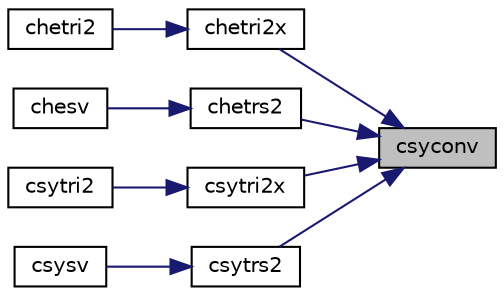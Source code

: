digraph "csyconv"
{
 // LATEX_PDF_SIZE
  edge [fontname="Helvetica",fontsize="10",labelfontname="Helvetica",labelfontsize="10"];
  node [fontname="Helvetica",fontsize="10",shape=record];
  rankdir="RL";
  Node1 [label="csyconv",height=0.2,width=0.4,color="black", fillcolor="grey75", style="filled", fontcolor="black",tooltip="CSYCONV"];
  Node1 -> Node2 [dir="back",color="midnightblue",fontsize="10",style="solid",fontname="Helvetica"];
  Node2 [label="chetri2x",height=0.2,width=0.4,color="black", fillcolor="white", style="filled",URL="$chetri2x_8f.html#afe7834578ea19a76675c9df6a62b00b5",tooltip="CHETRI2X"];
  Node2 -> Node3 [dir="back",color="midnightblue",fontsize="10",style="solid",fontname="Helvetica"];
  Node3 [label="chetri2",height=0.2,width=0.4,color="black", fillcolor="white", style="filled",URL="$chetri2_8f.html#a465ce5fd883b0d3892a8194638c91e6c",tooltip="CHETRI2"];
  Node1 -> Node4 [dir="back",color="midnightblue",fontsize="10",style="solid",fontname="Helvetica"];
  Node4 [label="chetrs2",height=0.2,width=0.4,color="black", fillcolor="white", style="filled",URL="$chetrs2_8f.html#aaa17e6b0561b20ce0353882d8964504c",tooltip="CHETRS2"];
  Node4 -> Node5 [dir="back",color="midnightblue",fontsize="10",style="solid",fontname="Helvetica"];
  Node5 [label="chesv",height=0.2,width=0.4,color="black", fillcolor="white", style="filled",URL="$chesv_8f.html#af8cd44fa8c6239031e5a6a1c3694a75b",tooltip="CHESV computes the solution to system of linear equations A * X = B for HE matrices"];
  Node1 -> Node6 [dir="back",color="midnightblue",fontsize="10",style="solid",fontname="Helvetica"];
  Node6 [label="csytri2x",height=0.2,width=0.4,color="black", fillcolor="white", style="filled",URL="$csytri2x_8f.html#ad885e99b62087bfc142f1ca6e51f6941",tooltip="CSYTRI2X"];
  Node6 -> Node7 [dir="back",color="midnightblue",fontsize="10",style="solid",fontname="Helvetica"];
  Node7 [label="csytri2",height=0.2,width=0.4,color="black", fillcolor="white", style="filled",URL="$csytri2_8f.html#a2d7c0e6bd15ea0feb3e19156fd6222ef",tooltip="CSYTRI2"];
  Node1 -> Node8 [dir="back",color="midnightblue",fontsize="10",style="solid",fontname="Helvetica"];
  Node8 [label="csytrs2",height=0.2,width=0.4,color="black", fillcolor="white", style="filled",URL="$csytrs2_8f.html#a83c04c706f23cb68b4243cf7a40db229",tooltip="CSYTRS2"];
  Node8 -> Node9 [dir="back",color="midnightblue",fontsize="10",style="solid",fontname="Helvetica"];
  Node9 [label="csysv",height=0.2,width=0.4,color="black", fillcolor="white", style="filled",URL="$csysv_8f.html#a7bfdf654eb5b41b318d5b8b3be55f575",tooltip="CSYSV computes the solution to system of linear equations A * X = B for SY matrices"];
}
